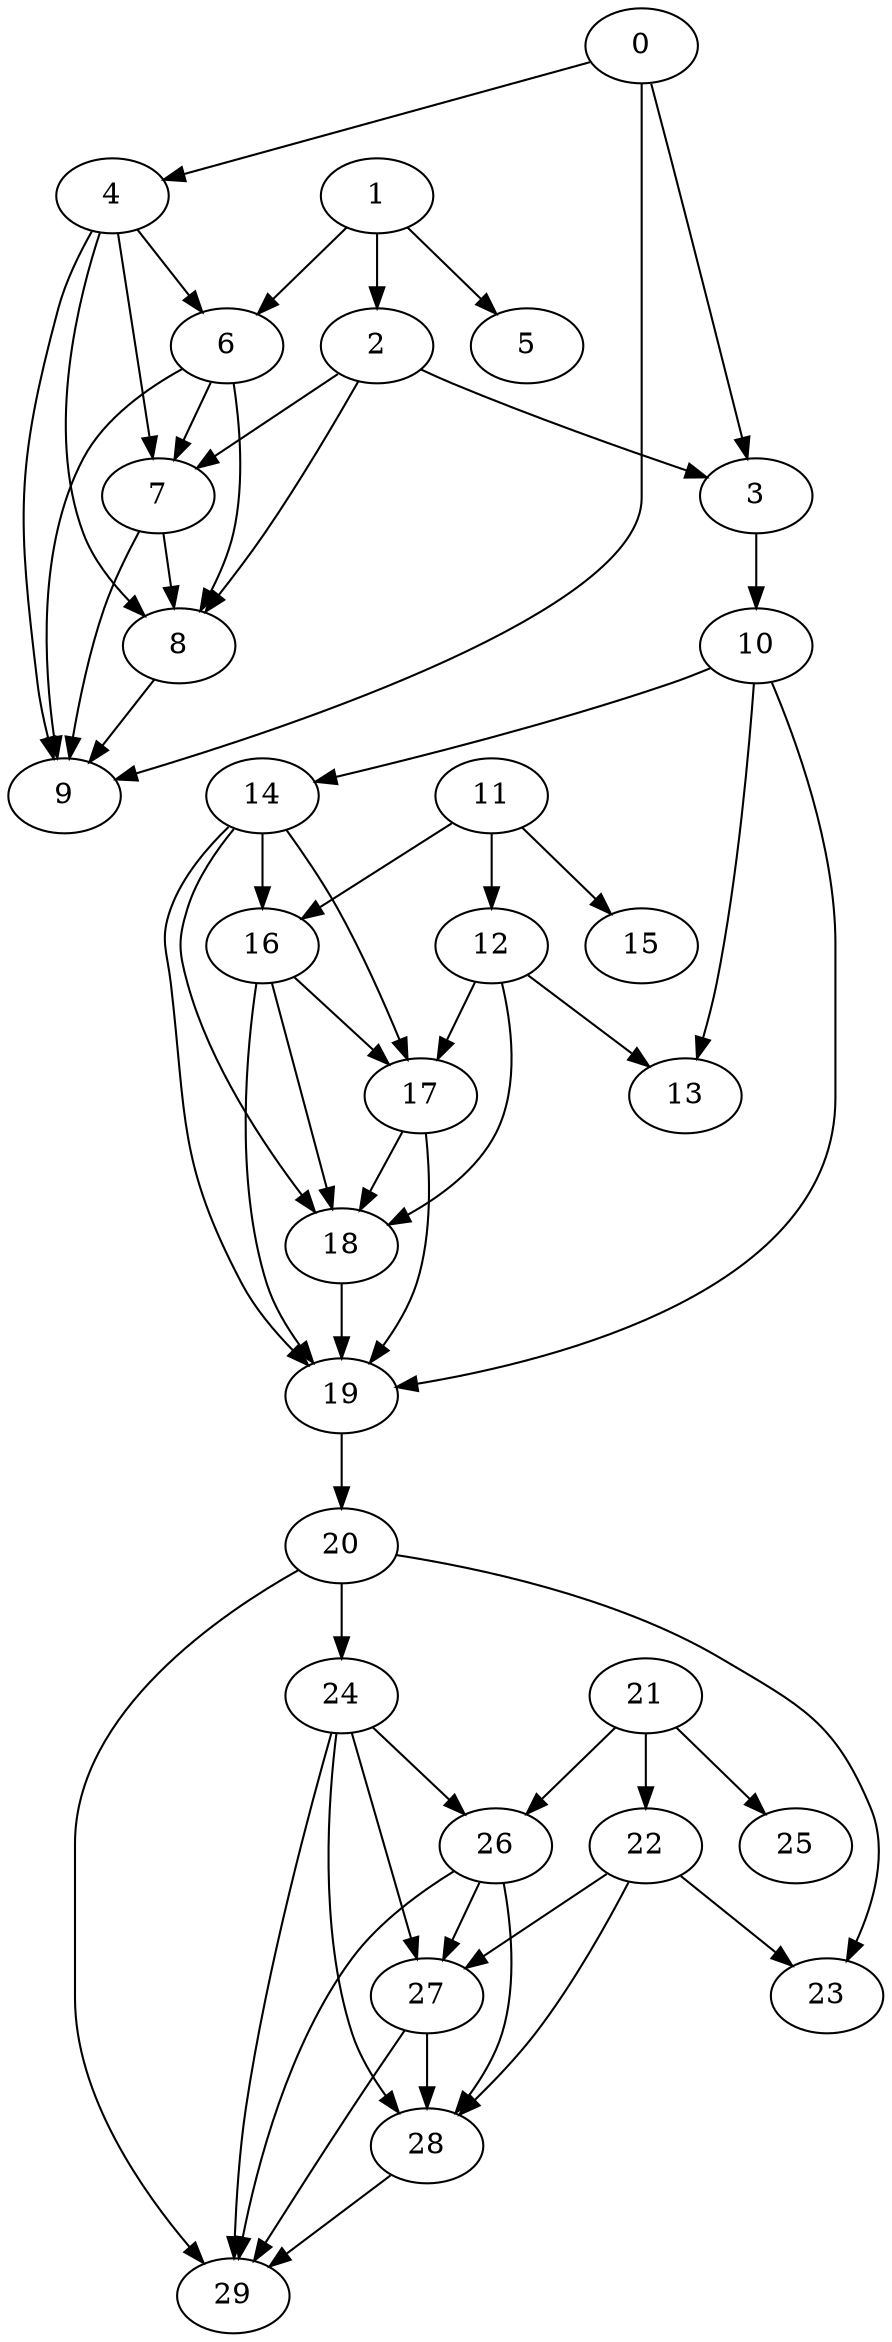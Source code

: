 digraph "Random_Nodes_10_Density_1.90_CCR_10.00_WeightType_Random" {
	graph [CCR=10.0,
		Density=1.9,
		"No of edges"=19,
		"No of nodes"=10,
		"Node concurrency"=-1,
		"Total sequential time"=63
	];
	0	 [Weight=6];
	3	 [Weight=10];
	0 -> 3	 [Weight=34];
	4	 [Weight=3];
	0 -> 4	 [Weight=24];
	9	 [Weight=8];
	0 -> 9	 [Weight=44];
	1	 [Weight=5];
	2	 [Weight=5];
	1 -> 2	 [Weight=48];
	5	 [Weight=7];
	1 -> 5	 [Weight=19];
	6	 [Weight=8];
	1 -> 6	 [Weight=39];
	2 -> 3	 [Weight=10];
	7	 [Weight=3];
	2 -> 7	 [Weight=48];
	8	 [Weight=8];
	2 -> 8	 [Weight=48];
	4 -> 6	 [Weight=10];
	4 -> 7	 [Weight=48];
	4 -> 8	 [Weight=48];
	4 -> 9	 [Weight=39];
	6 -> 7	 [Weight=15];
	6 -> 8	 [Weight=39];
	6 -> 9	 [Weight=29];
	7 -> 8	 [Weight=15];
	7 -> 9	 [Weight=34];
	8 -> 9	 [Weight=39];
	graph [CCR=10.0,
		Density=1.9,
		"No of edges"=19,
		"No of nodes"=10,
		"Node concurrency"=-1,
		"Total sequential time"=63
	];
	10	 [Weight=6];
	3 -> 10	 [Weight=10];
	13	 [Weight=10];
	10 -> 13	 [Weight=34];
	14	 [Weight=3];
	10 -> 14	 [Weight=24];
	19	 [Weight=8];
	10 -> 19	 [Weight=44];
	11	 [Weight=5];
	12	 [Weight=5];
	11 -> 12	 [Weight=48];
	15	 [Weight=7];
	11 -> 15	 [Weight=19];
	16	 [Weight=8];
	11 -> 16	 [Weight=39];
	12 -> 13	 [Weight=10];
	17	 [Weight=3];
	12 -> 17	 [Weight=48];
	18	 [Weight=8];
	12 -> 18	 [Weight=48];
	14 -> 16	 [Weight=10];
	14 -> 17	 [Weight=48];
	14 -> 18	 [Weight=48];
	14 -> 19	 [Weight=39];
	16 -> 17	 [Weight=15];
	16 -> 18	 [Weight=39];
	16 -> 19	 [Weight=29];
	17 -> 18	 [Weight=15];
	17 -> 19	 [Weight=34];
	18 -> 19	 [Weight=39];
    graph [CCR=10.0,
        Density=1.9,
        "No of edges"=19,
        "No of nodes"=10,
        "Node concurrency"=-1,
        "Total sequential time"=63
    ];
	20	[Weight=6];
	23	[Weight=10];
	20 -> 23	 [Weight=34];
	19 -> 20	 [Weight=34];
	24	 [Weight=3];
	20 -> 24	 [Weight=24];
	29	 [Weight=8];
	20 -> 29	 [Weight=44];
	21	 [Weight=5];
	22	 [Weight=5];
	21 -> 22	 [Weight=48];
	25	 [Weight=7];
	21 -> 25	 [Weight=19];
	26	 [Weight=8];
	21 -> 26	 [Weight=39];
	22 -> 23	 [Weight=10];
	27	 [Weight=3];
	22 -> 27	 [Weight=48];
	28	 [Weight=8];
	22 -> 28	 [Weight=48];
	24 -> 26	 [Weight=10];
	24 -> 27	 [Weight=48];
	24 -> 28	 [Weight=48];
	24 -> 29	 [Weight=39];
	26 -> 27	 [Weight=15];
	26 -> 28	 [Weight=39];
	26 -> 29	 [Weight=29];
	27 -> 28	 [Weight=15];
	27 -> 29	 [Weight=34];
	28 -> 29	 [Weight=39];
}
